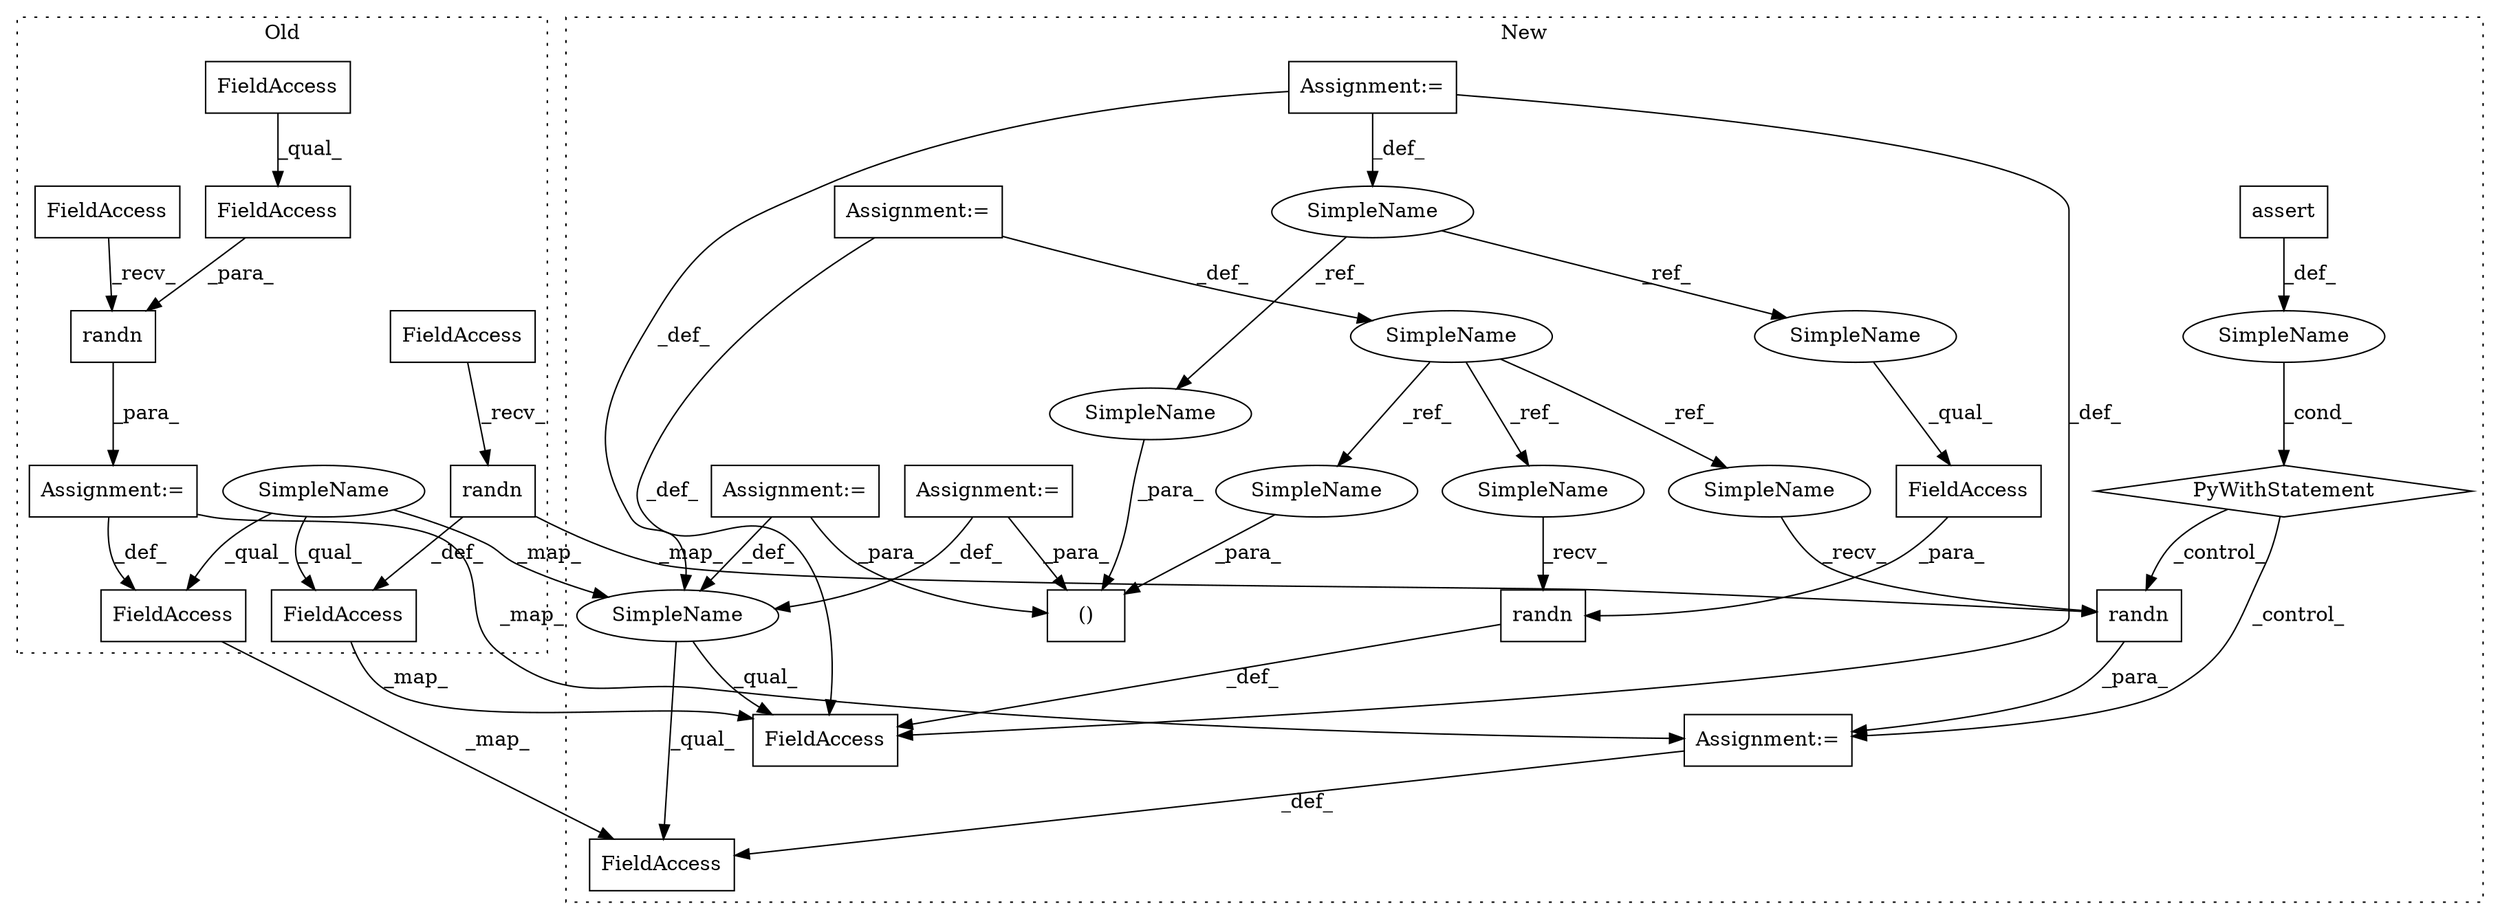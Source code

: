 digraph G {
subgraph cluster0 {
1 [label="randn" a="32" s="6233,6251" l="6,1" shape="box"];
3 [label="FieldAccess" a="22" s="6224" l="8" shape="box"];
5 [label="FieldAccess" a="22" s="6239" l="12" shape="box"];
6 [label="FieldAccess" a="22" s="6239" l="6" shape="box"];
9 [label="Assignment:=" a="7" s="6223" l="1" shape="box"];
20 [label="FieldAccess" a="22" s="6220" l="3" shape="box"];
21 [label="SimpleName" a="42" s="6092" l="1" shape="ellipse"];
23 [label="FieldAccess" a="22" s="6362" l="3" shape="box"];
25 [label="randn" a="32" s="6375,6385" l="6,1" shape="box"];
27 [label="FieldAccess" a="22" s="6366" l="8" shape="box"];
label = "Old";
style="dotted";
}
subgraph cluster1 {
2 [label="assert" a="32" s="6897,6928" l="13,1" shape="box"];
4 [label="PyWithStatement" a="104" s="6882,6929" l="10,2" shape="diamond"];
7 [label="SimpleName" a="42" s="" l="" shape="ellipse"];
8 [label="Assignment:=" a="7" s="6944" l="1" shape="box"];
10 [label="Assignment:=" a="7" s="6588" l="3" shape="box"];
11 [label="()" a="106" s="6674" l="48" shape="box"];
12 [label="SimpleName" a="42" s="6588" l="3" shape="ellipse"];
13 [label="randn" a="32" s="6860,6873" l="6,1" shape="box"];
14 [label="SimpleName" a="42" s="6547" l="1" shape="ellipse"];
15 [label="FieldAccess" a="22" s="6866" l="7" shape="box"];
16 [label="Assignment:=" a="7" s="6558" l="1" shape="box"];
17 [label="Assignment:=" a="7" s="6547" l="1" shape="box"];
18 [label="Assignment:=" a="7" s="6533" l="4" shape="box"];
19 [label="FieldAccess" a="22" s="6941" l="3" shape="box"];
22 [label="SimpleName" a="42" s="6744" l="1" shape="ellipse"];
24 [label="FieldAccess" a="22" s="6852" l="3" shape="box"];
26 [label="randn" a="32" s="6949,6959" l="6,1" shape="box"];
28 [label="SimpleName" a="42" s="6674" l="1" shape="ellipse"];
29 [label="SimpleName" a="42" s="6866" l="1" shape="ellipse"];
30 [label="SimpleName" a="42" s="6945" l="3" shape="ellipse"];
31 [label="SimpleName" a="42" s="6719" l="3" shape="ellipse"];
32 [label="SimpleName" a="42" s="6856" l="3" shape="ellipse"];
label = "New";
style="dotted";
}
1 -> 9 [label="_para_"];
2 -> 7 [label="_def_"];
3 -> 1 [label="_recv_"];
4 -> 26 [label="_control_"];
4 -> 8 [label="_control_"];
5 -> 1 [label="_para_"];
6 -> 5 [label="_qual_"];
7 -> 4 [label="_cond_"];
8 -> 19 [label="_def_"];
9 -> 8 [label="_map_"];
9 -> 20 [label="_def_"];
10 -> 12 [label="_def_"];
10 -> 24 [label="_def_"];
12 -> 31 [label="_ref_"];
12 -> 30 [label="_ref_"];
12 -> 32 [label="_ref_"];
13 -> 24 [label="_def_"];
14 -> 29 [label="_ref_"];
14 -> 28 [label="_ref_"];
15 -> 13 [label="_para_"];
16 -> 22 [label="_def_"];
16 -> 11 [label="_para_"];
17 -> 22 [label="_def_"];
17 -> 14 [label="_def_"];
17 -> 24 [label="_def_"];
18 -> 11 [label="_para_"];
18 -> 22 [label="_def_"];
20 -> 19 [label="_map_"];
21 -> 23 [label="_qual_"];
21 -> 20 [label="_qual_"];
21 -> 22 [label="_map_"];
22 -> 19 [label="_qual_"];
22 -> 24 [label="_qual_"];
23 -> 24 [label="_map_"];
25 -> 26 [label="_map_"];
25 -> 23 [label="_def_"];
26 -> 8 [label="_para_"];
27 -> 25 [label="_recv_"];
28 -> 11 [label="_para_"];
29 -> 15 [label="_qual_"];
30 -> 26 [label="_recv_"];
31 -> 11 [label="_para_"];
32 -> 13 [label="_recv_"];
}
